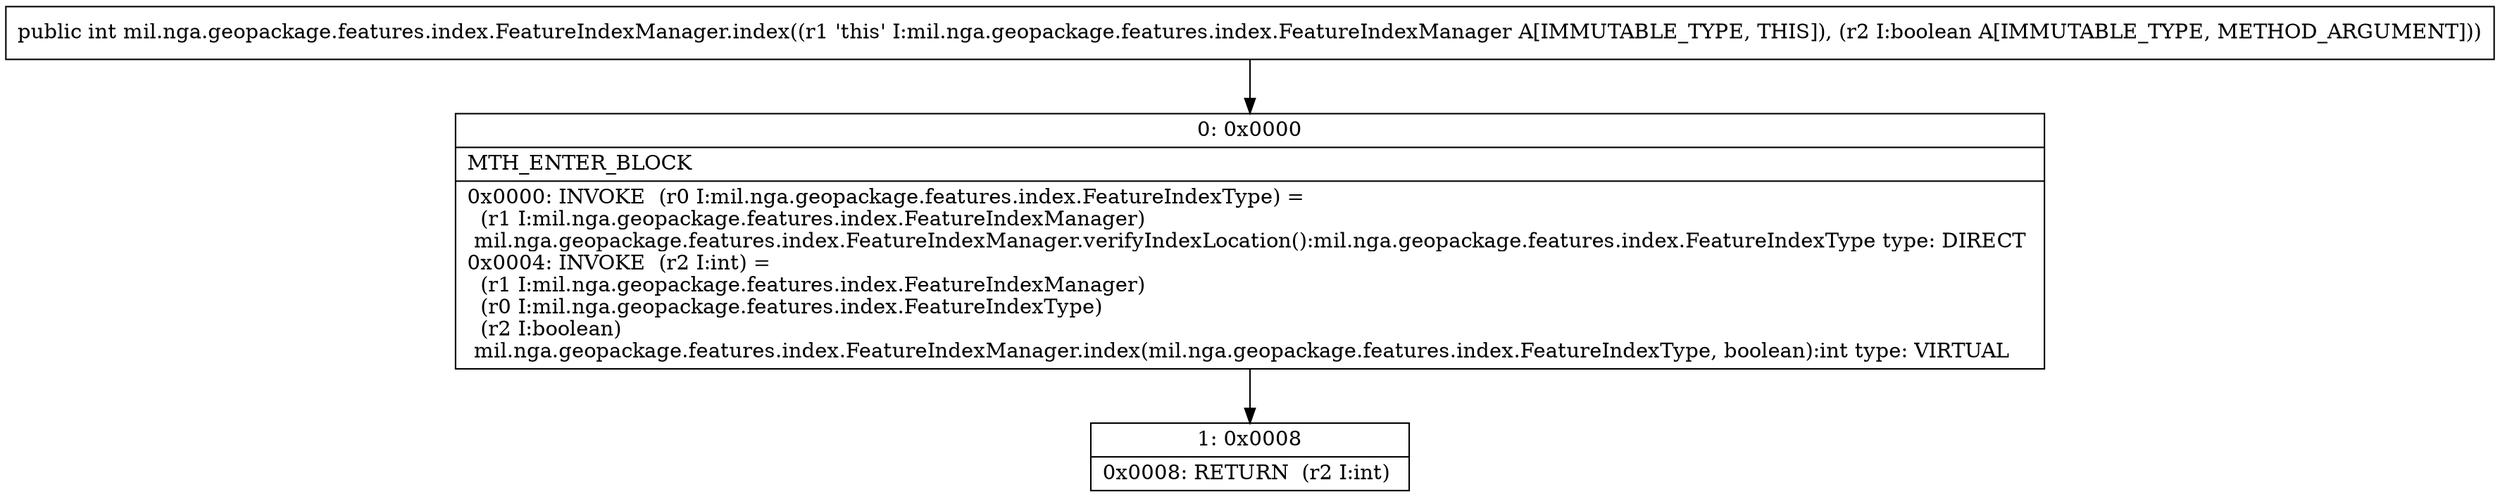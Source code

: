 digraph "CFG formil.nga.geopackage.features.index.FeatureIndexManager.index(Z)I" {
Node_0 [shape=record,label="{0\:\ 0x0000|MTH_ENTER_BLOCK\l|0x0000: INVOKE  (r0 I:mil.nga.geopackage.features.index.FeatureIndexType) = \l  (r1 I:mil.nga.geopackage.features.index.FeatureIndexManager)\l mil.nga.geopackage.features.index.FeatureIndexManager.verifyIndexLocation():mil.nga.geopackage.features.index.FeatureIndexType type: DIRECT \l0x0004: INVOKE  (r2 I:int) = \l  (r1 I:mil.nga.geopackage.features.index.FeatureIndexManager)\l  (r0 I:mil.nga.geopackage.features.index.FeatureIndexType)\l  (r2 I:boolean)\l mil.nga.geopackage.features.index.FeatureIndexManager.index(mil.nga.geopackage.features.index.FeatureIndexType, boolean):int type: VIRTUAL \l}"];
Node_1 [shape=record,label="{1\:\ 0x0008|0x0008: RETURN  (r2 I:int) \l}"];
MethodNode[shape=record,label="{public int mil.nga.geopackage.features.index.FeatureIndexManager.index((r1 'this' I:mil.nga.geopackage.features.index.FeatureIndexManager A[IMMUTABLE_TYPE, THIS]), (r2 I:boolean A[IMMUTABLE_TYPE, METHOD_ARGUMENT])) }"];
MethodNode -> Node_0;
Node_0 -> Node_1;
}

